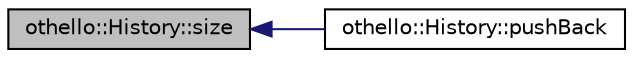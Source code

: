 digraph "othello::History::size"
{
  edge [fontname="Helvetica",fontsize="10",labelfontname="Helvetica",labelfontsize="10"];
  node [fontname="Helvetica",fontsize="10",shape=record];
  rankdir="LR";
  Node1 [label="othello::History::size",height=0.2,width=0.4,color="black", fillcolor="grey75", style="filled", fontcolor="black"];
  Node1 -> Node2 [dir="back",color="midnightblue",fontsize="10",style="solid",fontname="Helvetica"];
  Node2 [label="othello::History::pushBack",height=0.2,width=0.4,color="black", fillcolor="white", style="filled",URL="$db/d19/classothello_1_1_history.html#acb838682d5ac786a934a0be8555f6a28"];
}
